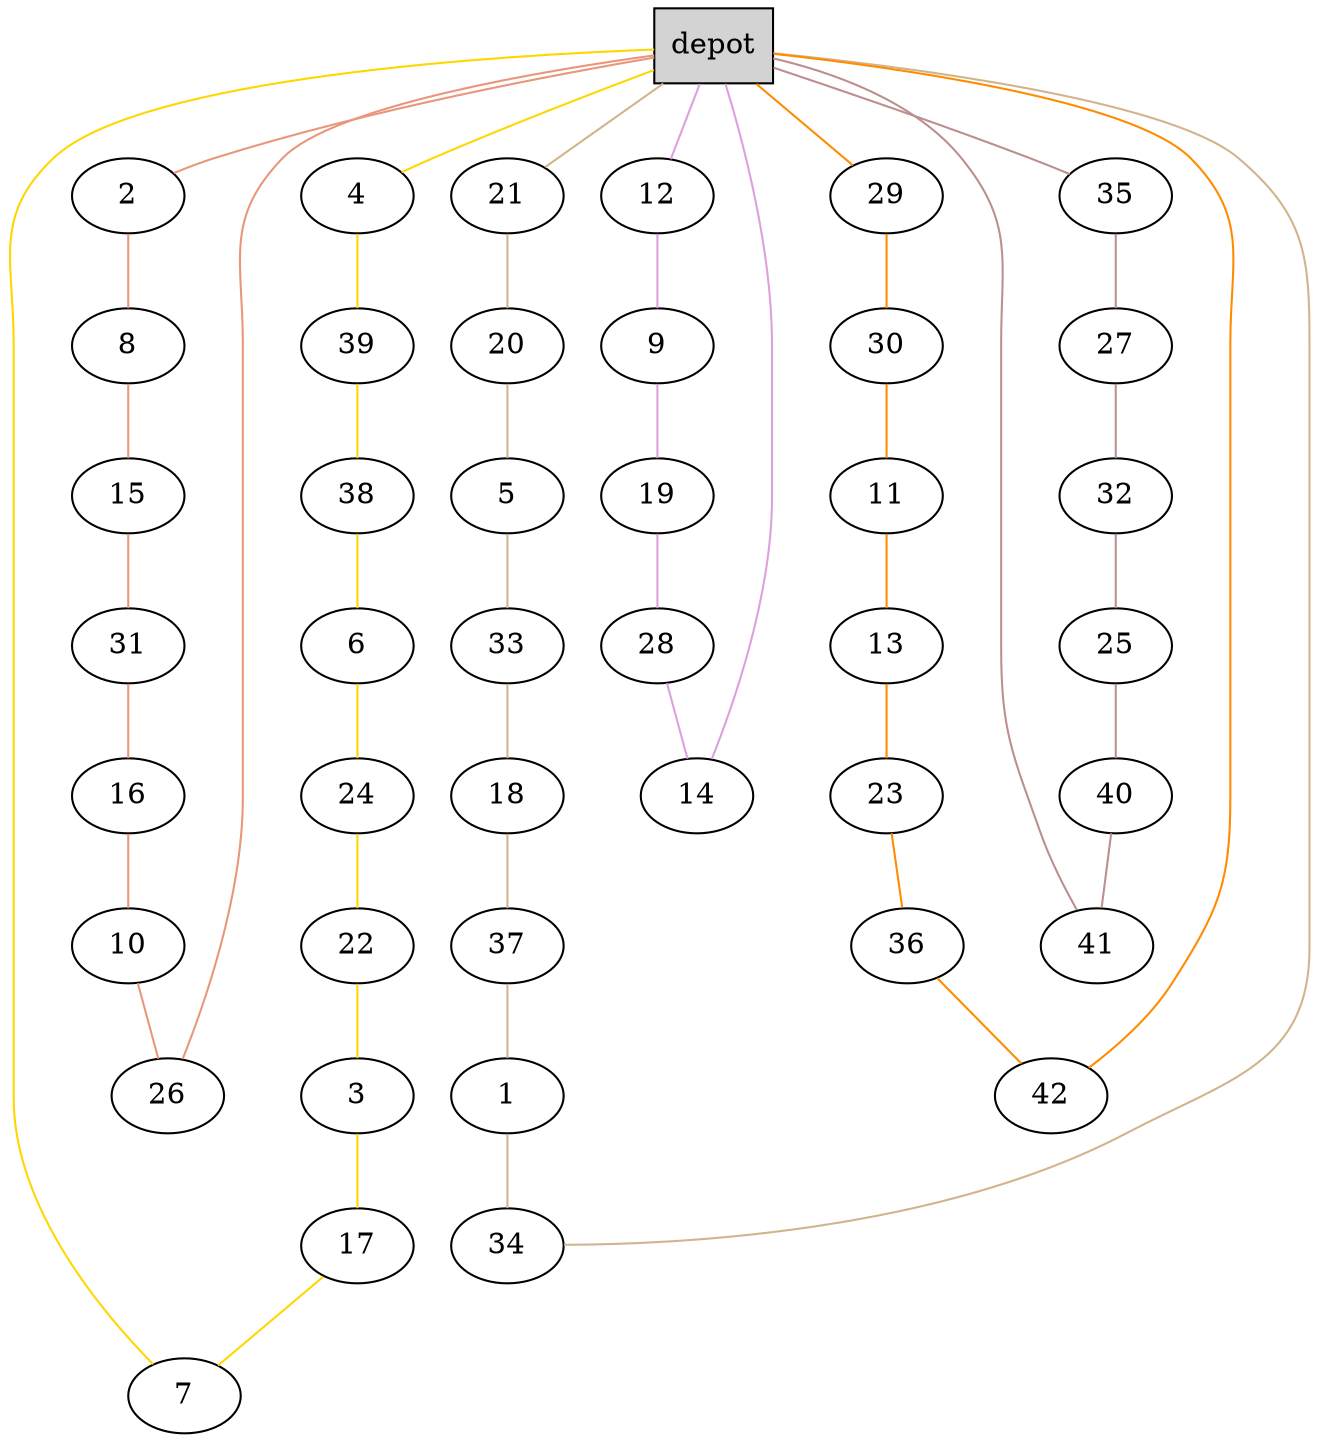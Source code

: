 graph G {
  0[shape = box, label = "depot", style = filled ];
  2[shape = ellipse];
  "0"--"2"[color = darksalmon];
  8[shape = ellipse];
  "2"--"8"[color = darksalmon];
  15[shape = ellipse];
  "8"--"15"[color = darksalmon];
  31[shape = ellipse];
  "15"--"31"[color = darksalmon];
  16[shape = ellipse];
  "31"--"16"[color = darksalmon];
  10[shape = ellipse];
  "16"--"10"[color = darksalmon];
  26[shape = ellipse];
  "10"--"26"[color = darksalmon];
  "26"--"0"[color = darksalmon];
  4[shape = ellipse];
  "0"--"4"[color = gold];
  39[shape = ellipse];
  "4"--"39"[color = gold];
  38[shape = ellipse];
  "39"--"38"[color = gold];
  6[shape = ellipse];
  "38"--"6"[color = gold];
  24[shape = ellipse];
  "6"--"24"[color = gold];
  22[shape = ellipse];
  "24"--"22"[color = gold];
  3[shape = ellipse];
  "22"--"3"[color = gold];
  17[shape = ellipse];
  "3"--"17"[color = gold];
  7[shape = ellipse];
  "17"--"7"[color = gold];
  "7"--"0"[color = gold];
  12[shape = ellipse];
  "0"--"12"[color = plum];
  9[shape = ellipse];
  "12"--"9"[color = plum];
  19[shape = ellipse];
  "9"--"19"[color = plum];
  28[shape = ellipse];
  "19"--"28"[color = plum];
  14[shape = ellipse];
  "28"--"14"[color = plum];
  "14"--"0"[color = plum];
  21[shape = ellipse];
  "0"--"21"[color = tan];
  20[shape = ellipse];
  "21"--"20"[color = tan];
  5[shape = ellipse];
  "20"--"5"[color = tan];
  33[shape = ellipse];
  "5"--"33"[color = tan];
  18[shape = ellipse];
  "33"--"18"[color = tan];
  37[shape = ellipse];
  "18"--"37"[color = tan];
  1[shape = ellipse];
  "37"--"1"[color = tan];
  34[shape = ellipse];
  "1"--"34"[color = tan];
  "34"--"0"[color = tan];
  29[shape = ellipse];
  "0"--"29"[color = darkorange];
  30[shape = ellipse];
  "29"--"30"[color = darkorange];
  11[shape = ellipse];
  "30"--"11"[color = darkorange];
  13[shape = ellipse];
  "11"--"13"[color = darkorange];
  23[shape = ellipse];
  "13"--"23"[color = darkorange];
  36[shape = ellipse];
  "23"--"36"[color = darkorange];
  42[shape = ellipse];
  "36"--"42"[color = darkorange];
  "42"--"0"[color = darkorange];
  35[shape = ellipse];
  "0"--"35"[color = rosybrown];
  27[shape = ellipse];
  "35"--"27"[color = rosybrown];
  32[shape = ellipse];
  "27"--"32"[color = rosybrown];
  25[shape = ellipse];
  "32"--"25"[color = rosybrown];
  40[shape = ellipse];
  "25"--"40"[color = rosybrown];
  41[shape = ellipse];
  "40"--"41"[color = rosybrown];
  "41"--"0"[color = rosybrown];
}
